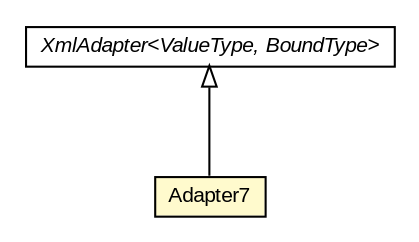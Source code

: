 #!/usr/local/bin/dot
#
# Class diagram 
# Generated by UMLGraph version R5_6-24-gf6e263 (http://www.umlgraph.org/)
#

digraph G {
	edge [fontname="arial",fontsize=10,labelfontname="arial",labelfontsize=10];
	node [fontname="arial",fontsize=10,shape=plaintext];
	nodesep=0.25;
	ranksep=0.5;
	// eu.europa.esig.dss.jaxb.detailedreport.Adapter7
	c160864 [label=<<table title="eu.europa.esig.dss.jaxb.detailedreport.Adapter7" border="0" cellborder="1" cellspacing="0" cellpadding="2" port="p" bgcolor="lemonChiffon" href="./Adapter7.html">
		<tr><td><table border="0" cellspacing="0" cellpadding="1">
<tr><td align="center" balign="center"> Adapter7 </td></tr>
		</table></td></tr>
		</table>>, URL="./Adapter7.html", fontname="arial", fontcolor="black", fontsize=10.0];
	//eu.europa.esig.dss.jaxb.detailedreport.Adapter7 extends javax.xml.bind.annotation.adapters.XmlAdapter<java.lang.String, eu.europa.esig.dss.validation.ValidationTime>
	c161438:p -> c160864:p [dir=back,arrowtail=empty];
	// javax.xml.bind.annotation.adapters.XmlAdapter<ValueType, BoundType>
	c161438 [label=<<table title="javax.xml.bind.annotation.adapters.XmlAdapter" border="0" cellborder="1" cellspacing="0" cellpadding="2" port="p" href="http://java.sun.com/j2se/1.4.2/docs/api/javax/xml/bind/annotation/adapters/XmlAdapter.html">
		<tr><td><table border="0" cellspacing="0" cellpadding="1">
<tr><td align="center" balign="center"><font face="arial italic"> XmlAdapter&lt;ValueType, BoundType&gt; </font></td></tr>
		</table></td></tr>
		</table>>, URL="http://java.sun.com/j2se/1.4.2/docs/api/javax/xml/bind/annotation/adapters/XmlAdapter.html", fontname="arial", fontcolor="black", fontsize=10.0];
}

